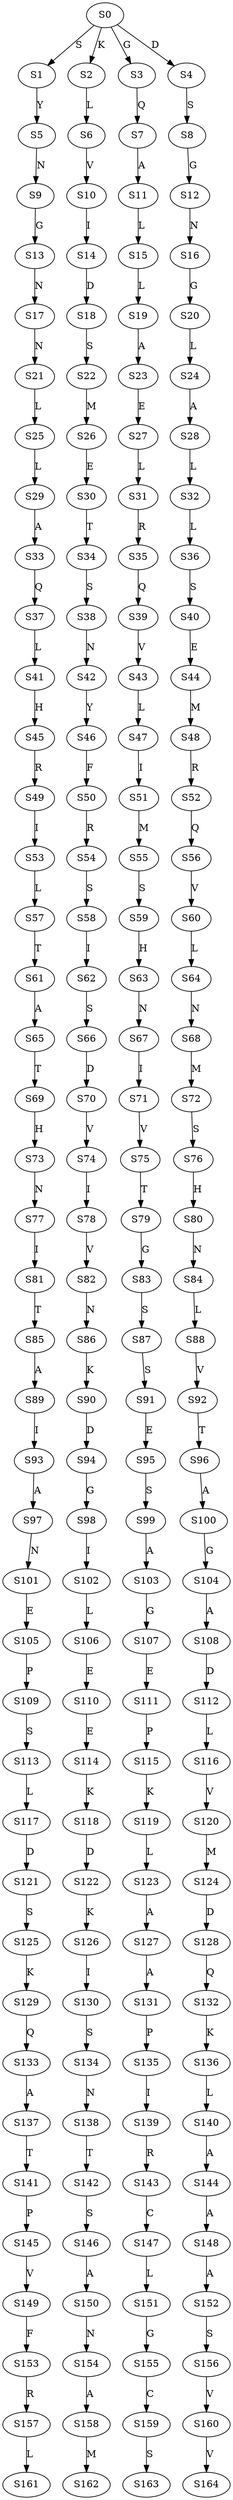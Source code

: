 strict digraph  {
	S0 -> S1 [ label = S ];
	S0 -> S2 [ label = K ];
	S0 -> S3 [ label = G ];
	S0 -> S4 [ label = D ];
	S1 -> S5 [ label = Y ];
	S2 -> S6 [ label = L ];
	S3 -> S7 [ label = Q ];
	S4 -> S8 [ label = S ];
	S5 -> S9 [ label = N ];
	S6 -> S10 [ label = V ];
	S7 -> S11 [ label = A ];
	S8 -> S12 [ label = G ];
	S9 -> S13 [ label = G ];
	S10 -> S14 [ label = I ];
	S11 -> S15 [ label = L ];
	S12 -> S16 [ label = N ];
	S13 -> S17 [ label = N ];
	S14 -> S18 [ label = D ];
	S15 -> S19 [ label = L ];
	S16 -> S20 [ label = G ];
	S17 -> S21 [ label = N ];
	S18 -> S22 [ label = S ];
	S19 -> S23 [ label = A ];
	S20 -> S24 [ label = L ];
	S21 -> S25 [ label = L ];
	S22 -> S26 [ label = M ];
	S23 -> S27 [ label = E ];
	S24 -> S28 [ label = A ];
	S25 -> S29 [ label = L ];
	S26 -> S30 [ label = E ];
	S27 -> S31 [ label = L ];
	S28 -> S32 [ label = L ];
	S29 -> S33 [ label = A ];
	S30 -> S34 [ label = T ];
	S31 -> S35 [ label = R ];
	S32 -> S36 [ label = L ];
	S33 -> S37 [ label = Q ];
	S34 -> S38 [ label = S ];
	S35 -> S39 [ label = Q ];
	S36 -> S40 [ label = S ];
	S37 -> S41 [ label = L ];
	S38 -> S42 [ label = N ];
	S39 -> S43 [ label = V ];
	S40 -> S44 [ label = E ];
	S41 -> S45 [ label = H ];
	S42 -> S46 [ label = Y ];
	S43 -> S47 [ label = L ];
	S44 -> S48 [ label = M ];
	S45 -> S49 [ label = R ];
	S46 -> S50 [ label = F ];
	S47 -> S51 [ label = I ];
	S48 -> S52 [ label = R ];
	S49 -> S53 [ label = I ];
	S50 -> S54 [ label = R ];
	S51 -> S55 [ label = M ];
	S52 -> S56 [ label = Q ];
	S53 -> S57 [ label = L ];
	S54 -> S58 [ label = S ];
	S55 -> S59 [ label = S ];
	S56 -> S60 [ label = V ];
	S57 -> S61 [ label = T ];
	S58 -> S62 [ label = I ];
	S59 -> S63 [ label = H ];
	S60 -> S64 [ label = L ];
	S61 -> S65 [ label = A ];
	S62 -> S66 [ label = S ];
	S63 -> S67 [ label = N ];
	S64 -> S68 [ label = N ];
	S65 -> S69 [ label = T ];
	S66 -> S70 [ label = D ];
	S67 -> S71 [ label = I ];
	S68 -> S72 [ label = M ];
	S69 -> S73 [ label = H ];
	S70 -> S74 [ label = V ];
	S71 -> S75 [ label = V ];
	S72 -> S76 [ label = S ];
	S73 -> S77 [ label = N ];
	S74 -> S78 [ label = I ];
	S75 -> S79 [ label = T ];
	S76 -> S80 [ label = H ];
	S77 -> S81 [ label = I ];
	S78 -> S82 [ label = V ];
	S79 -> S83 [ label = G ];
	S80 -> S84 [ label = N ];
	S81 -> S85 [ label = T ];
	S82 -> S86 [ label = N ];
	S83 -> S87 [ label = S ];
	S84 -> S88 [ label = L ];
	S85 -> S89 [ label = A ];
	S86 -> S90 [ label = K ];
	S87 -> S91 [ label = S ];
	S88 -> S92 [ label = V ];
	S89 -> S93 [ label = I ];
	S90 -> S94 [ label = D ];
	S91 -> S95 [ label = E ];
	S92 -> S96 [ label = T ];
	S93 -> S97 [ label = A ];
	S94 -> S98 [ label = G ];
	S95 -> S99 [ label = S ];
	S96 -> S100 [ label = A ];
	S97 -> S101 [ label = N ];
	S98 -> S102 [ label = I ];
	S99 -> S103 [ label = A ];
	S100 -> S104 [ label = G ];
	S101 -> S105 [ label = E ];
	S102 -> S106 [ label = L ];
	S103 -> S107 [ label = G ];
	S104 -> S108 [ label = A ];
	S105 -> S109 [ label = P ];
	S106 -> S110 [ label = E ];
	S107 -> S111 [ label = E ];
	S108 -> S112 [ label = D ];
	S109 -> S113 [ label = S ];
	S110 -> S114 [ label = E ];
	S111 -> S115 [ label = P ];
	S112 -> S116 [ label = L ];
	S113 -> S117 [ label = L ];
	S114 -> S118 [ label = K ];
	S115 -> S119 [ label = K ];
	S116 -> S120 [ label = V ];
	S117 -> S121 [ label = D ];
	S118 -> S122 [ label = D ];
	S119 -> S123 [ label = L ];
	S120 -> S124 [ label = M ];
	S121 -> S125 [ label = S ];
	S122 -> S126 [ label = K ];
	S123 -> S127 [ label = A ];
	S124 -> S128 [ label = D ];
	S125 -> S129 [ label = K ];
	S126 -> S130 [ label = I ];
	S127 -> S131 [ label = A ];
	S128 -> S132 [ label = Q ];
	S129 -> S133 [ label = Q ];
	S130 -> S134 [ label = S ];
	S131 -> S135 [ label = P ];
	S132 -> S136 [ label = K ];
	S133 -> S137 [ label = A ];
	S134 -> S138 [ label = N ];
	S135 -> S139 [ label = I ];
	S136 -> S140 [ label = L ];
	S137 -> S141 [ label = T ];
	S138 -> S142 [ label = T ];
	S139 -> S143 [ label = R ];
	S140 -> S144 [ label = A ];
	S141 -> S145 [ label = P ];
	S142 -> S146 [ label = S ];
	S143 -> S147 [ label = C ];
	S144 -> S148 [ label = A ];
	S145 -> S149 [ label = V ];
	S146 -> S150 [ label = A ];
	S147 -> S151 [ label = L ];
	S148 -> S152 [ label = A ];
	S149 -> S153 [ label = F ];
	S150 -> S154 [ label = N ];
	S151 -> S155 [ label = G ];
	S152 -> S156 [ label = S ];
	S153 -> S157 [ label = R ];
	S154 -> S158 [ label = A ];
	S155 -> S159 [ label = C ];
	S156 -> S160 [ label = V ];
	S157 -> S161 [ label = L ];
	S158 -> S162 [ label = M ];
	S159 -> S163 [ label = S ];
	S160 -> S164 [ label = V ];
}
